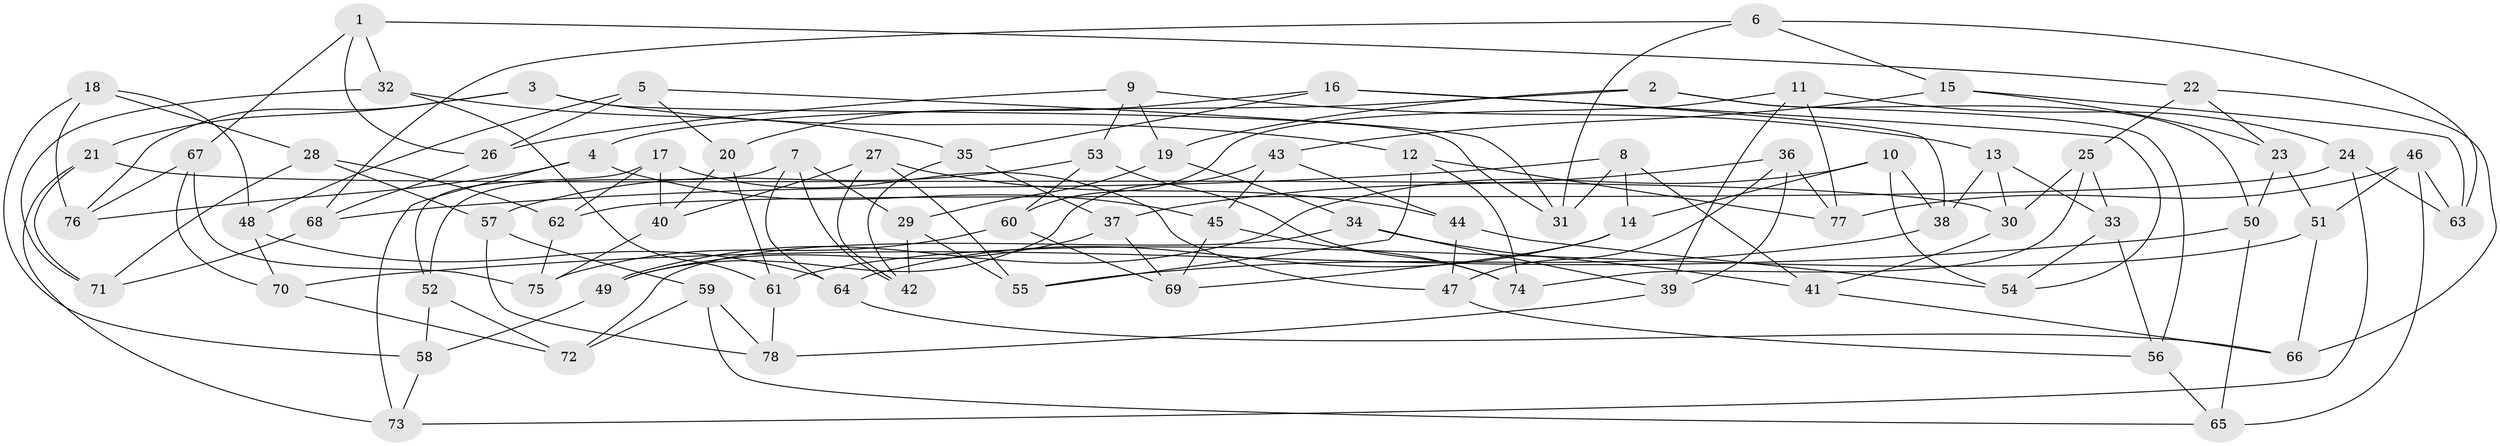 // coarse degree distribution, {10: 0.08695652173913043, 12: 0.043478260869565216, 8: 0.2608695652173913, 5: 0.08695652173913043, 7: 0.21739130434782608, 6: 0.08695652173913043, 9: 0.043478260869565216, 4: 0.17391304347826086}
// Generated by graph-tools (version 1.1) at 2025/20/03/04/25 18:20:32]
// undirected, 78 vertices, 156 edges
graph export_dot {
graph [start="1"]
  node [color=gray90,style=filled];
  1;
  2;
  3;
  4;
  5;
  6;
  7;
  8;
  9;
  10;
  11;
  12;
  13;
  14;
  15;
  16;
  17;
  18;
  19;
  20;
  21;
  22;
  23;
  24;
  25;
  26;
  27;
  28;
  29;
  30;
  31;
  32;
  33;
  34;
  35;
  36;
  37;
  38;
  39;
  40;
  41;
  42;
  43;
  44;
  45;
  46;
  47;
  48;
  49;
  50;
  51;
  52;
  53;
  54;
  55;
  56;
  57;
  58;
  59;
  60;
  61;
  62;
  63;
  64;
  65;
  66;
  67;
  68;
  69;
  70;
  71;
  72;
  73;
  74;
  75;
  76;
  77;
  78;
  1 -- 26;
  1 -- 32;
  1 -- 22;
  1 -- 67;
  2 -- 4;
  2 -- 56;
  2 -- 50;
  2 -- 19;
  3 -- 31;
  3 -- 12;
  3 -- 21;
  3 -- 76;
  4 -- 76;
  4 -- 45;
  4 -- 73;
  5 -- 31;
  5 -- 48;
  5 -- 20;
  5 -- 26;
  6 -- 31;
  6 -- 68;
  6 -- 15;
  6 -- 63;
  7 -- 42;
  7 -- 29;
  7 -- 64;
  7 -- 52;
  8 -- 31;
  8 -- 14;
  8 -- 68;
  8 -- 41;
  9 -- 19;
  9 -- 53;
  9 -- 26;
  9 -- 13;
  10 -- 49;
  10 -- 38;
  10 -- 54;
  10 -- 14;
  11 -- 77;
  11 -- 39;
  11 -- 24;
  11 -- 60;
  12 -- 55;
  12 -- 77;
  12 -- 74;
  13 -- 30;
  13 -- 33;
  13 -- 38;
  14 -- 64;
  14 -- 69;
  15 -- 63;
  15 -- 23;
  15 -- 43;
  16 -- 38;
  16 -- 20;
  16 -- 35;
  16 -- 54;
  17 -- 52;
  17 -- 47;
  17 -- 62;
  17 -- 40;
  18 -- 48;
  18 -- 58;
  18 -- 76;
  18 -- 28;
  19 -- 34;
  19 -- 29;
  20 -- 40;
  20 -- 61;
  21 -- 30;
  21 -- 73;
  21 -- 71;
  22 -- 23;
  22 -- 66;
  22 -- 25;
  23 -- 51;
  23 -- 50;
  24 -- 63;
  24 -- 73;
  24 -- 62;
  25 -- 33;
  25 -- 30;
  25 -- 74;
  26 -- 68;
  27 -- 44;
  27 -- 40;
  27 -- 55;
  27 -- 42;
  28 -- 71;
  28 -- 57;
  28 -- 62;
  29 -- 42;
  29 -- 55;
  30 -- 41;
  32 -- 35;
  32 -- 61;
  32 -- 71;
  33 -- 56;
  33 -- 54;
  34 -- 41;
  34 -- 72;
  34 -- 39;
  35 -- 37;
  35 -- 42;
  36 -- 47;
  36 -- 77;
  36 -- 37;
  36 -- 39;
  37 -- 69;
  37 -- 49;
  38 -- 55;
  39 -- 78;
  40 -- 75;
  41 -- 66;
  43 -- 44;
  43 -- 45;
  43 -- 49;
  44 -- 47;
  44 -- 54;
  45 -- 74;
  45 -- 69;
  46 -- 77;
  46 -- 63;
  46 -- 51;
  46 -- 65;
  47 -- 56;
  48 -- 70;
  48 -- 64;
  49 -- 58;
  50 -- 65;
  50 -- 70;
  51 -- 66;
  51 -- 61;
  52 -- 72;
  52 -- 58;
  53 -- 74;
  53 -- 57;
  53 -- 60;
  56 -- 65;
  57 -- 78;
  57 -- 59;
  58 -- 73;
  59 -- 78;
  59 -- 65;
  59 -- 72;
  60 -- 69;
  60 -- 75;
  61 -- 78;
  62 -- 75;
  64 -- 66;
  67 -- 75;
  67 -- 70;
  67 -- 76;
  68 -- 71;
  70 -- 72;
}
